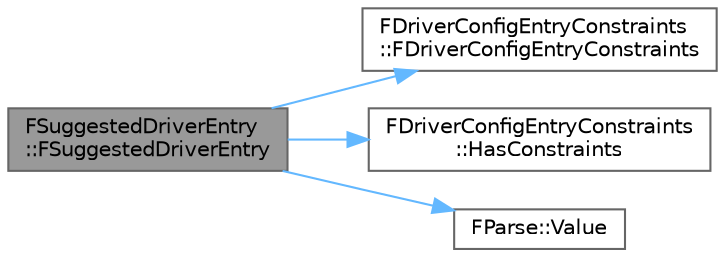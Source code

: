 digraph "FSuggestedDriverEntry::FSuggestedDriverEntry"
{
 // INTERACTIVE_SVG=YES
 // LATEX_PDF_SIZE
  bgcolor="transparent";
  edge [fontname=Helvetica,fontsize=10,labelfontname=Helvetica,labelfontsize=10];
  node [fontname=Helvetica,fontsize=10,shape=box,height=0.2,width=0.4];
  rankdir="LR";
  Node1 [id="Node000001",label="FSuggestedDriverEntry\l::FSuggestedDriverEntry",height=0.2,width=0.4,color="gray40", fillcolor="grey60", style="filled", fontcolor="black",tooltip=" "];
  Node1 -> Node2 [id="edge1_Node000001_Node000002",color="steelblue1",style="solid",tooltip=" "];
  Node2 [id="Node000002",label="FDriverConfigEntryConstraints\l::FDriverConfigEntryConstraints",height=0.2,width=0.4,color="grey40", fillcolor="white", style="filled",URL="$d2/d31/structFDriverConfigEntryConstraints.html#a7a9e43c63ffb1428790ff4b0cbfde2ae",tooltip=" "];
  Node1 -> Node3 [id="edge2_Node000001_Node000003",color="steelblue1",style="solid",tooltip=" "];
  Node3 [id="Node000003",label="FDriverConfigEntryConstraints\l::HasConstraints",height=0.2,width=0.4,color="grey40", fillcolor="white", style="filled",URL="$d2/d31/structFDriverConfigEntryConstraints.html#a292af6e1db48c40610c24c1612562131",tooltip=" "];
  Node1 -> Node4 [id="edge3_Node000001_Node000004",color="steelblue1",style="solid",tooltip=" "];
  Node4 [id="Node000004",label="FParse::Value",height=0.2,width=0.4,color="grey40", fillcolor="white", style="filled",URL="$d3/db4/structFParse.html#a6b6dec9bb04402f8fe04281774c206ee",tooltip="Parses a name."];
}
